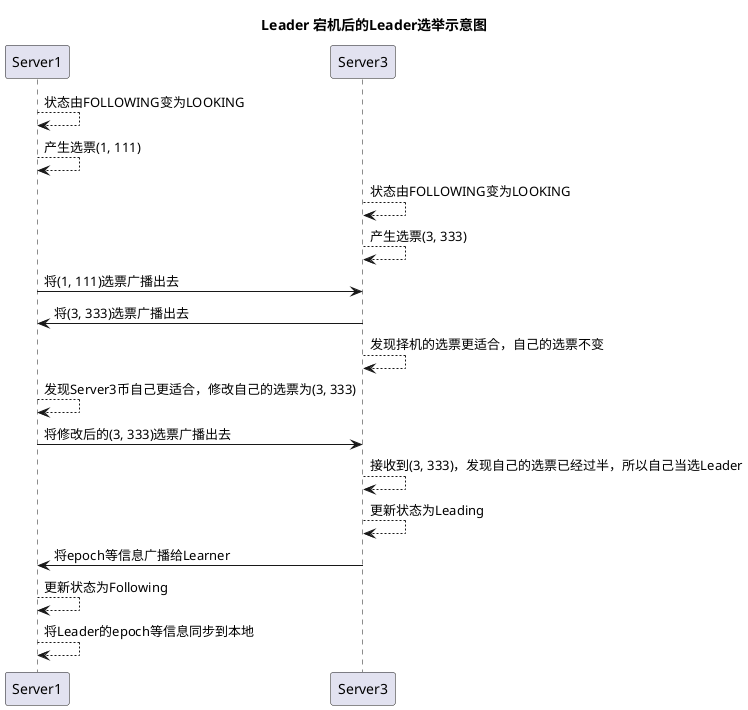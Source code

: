@startuml

title Leader 宕机后的Leader选举示意图

Server1 --> Server1: 状态由FOLLOWING变为LOOKING
Server1 --> Server1: 产生选票(1, 111)
Server3 --> Server3: 状态由FOLLOWING变为LOOKING
Server3 --> Server3: 产生选票(3, 333)
Server1 -> Server3: 将(1, 111)选票广播出去
Server3 -> Server1: 将(3, 333)选票广播出去
Server3 --> Server3: 发现择机的选票更适合，自己的选票不变
Server1 --> Server1: 发现Server3币自己更适合，修改自己的选票为(3, 333)
Server1 -> Server3: 将修改后的(3, 333)选票广播出去
Server3 --> Server3: 接收到(3, 333)，发现自己的选票已经过半，所以自己当选Leader
Server3 --> Server3: 更新状态为Leading
Server3 -> Server1: 将epoch等信息广播给Learner
Server1 --> Server1: 更新状态为Following
Server1 --> Server1: 将Leader的epoch等信息同步到本地


@enduml